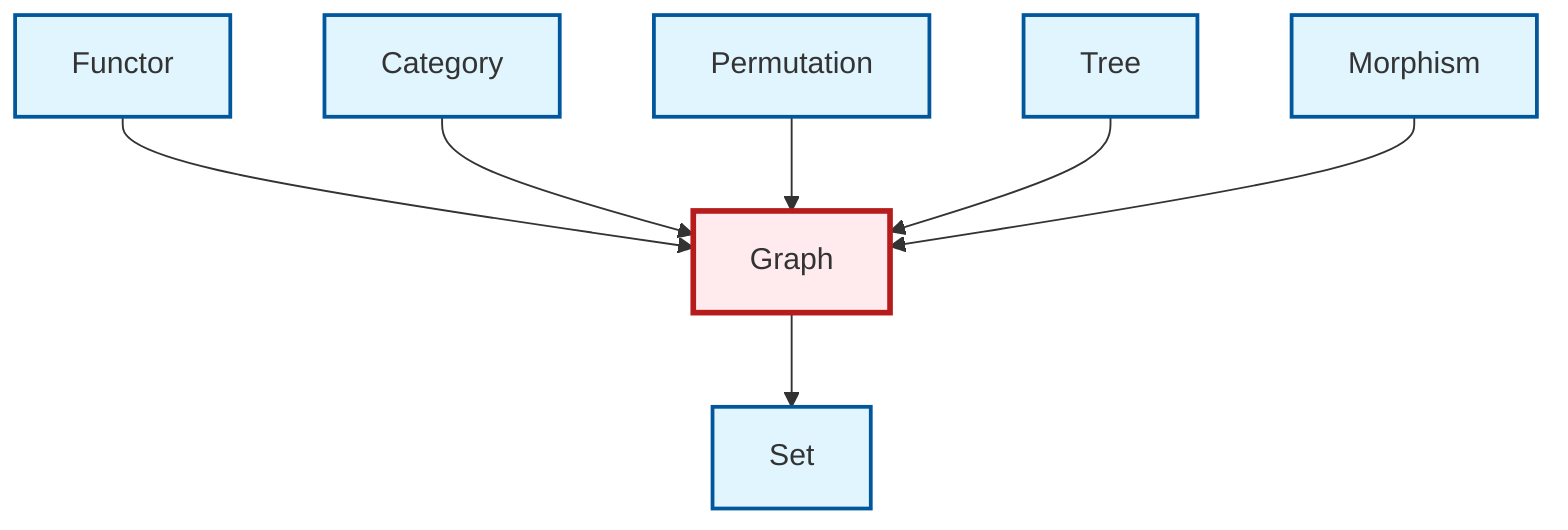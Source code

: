 graph TD
    classDef definition fill:#e1f5fe,stroke:#01579b,stroke-width:2px
    classDef theorem fill:#f3e5f5,stroke:#4a148c,stroke-width:2px
    classDef axiom fill:#fff3e0,stroke:#e65100,stroke-width:2px
    classDef example fill:#e8f5e9,stroke:#1b5e20,stroke-width:2px
    classDef current fill:#ffebee,stroke:#b71c1c,stroke-width:3px
    def-morphism["Morphism"]:::definition
    def-permutation["Permutation"]:::definition
    def-functor["Functor"]:::definition
    def-tree["Tree"]:::definition
    def-set["Set"]:::definition
    def-category["Category"]:::definition
    def-graph["Graph"]:::definition
    def-graph --> def-set
    def-functor --> def-graph
    def-category --> def-graph
    def-permutation --> def-graph
    def-tree --> def-graph
    def-morphism --> def-graph
    class def-graph current